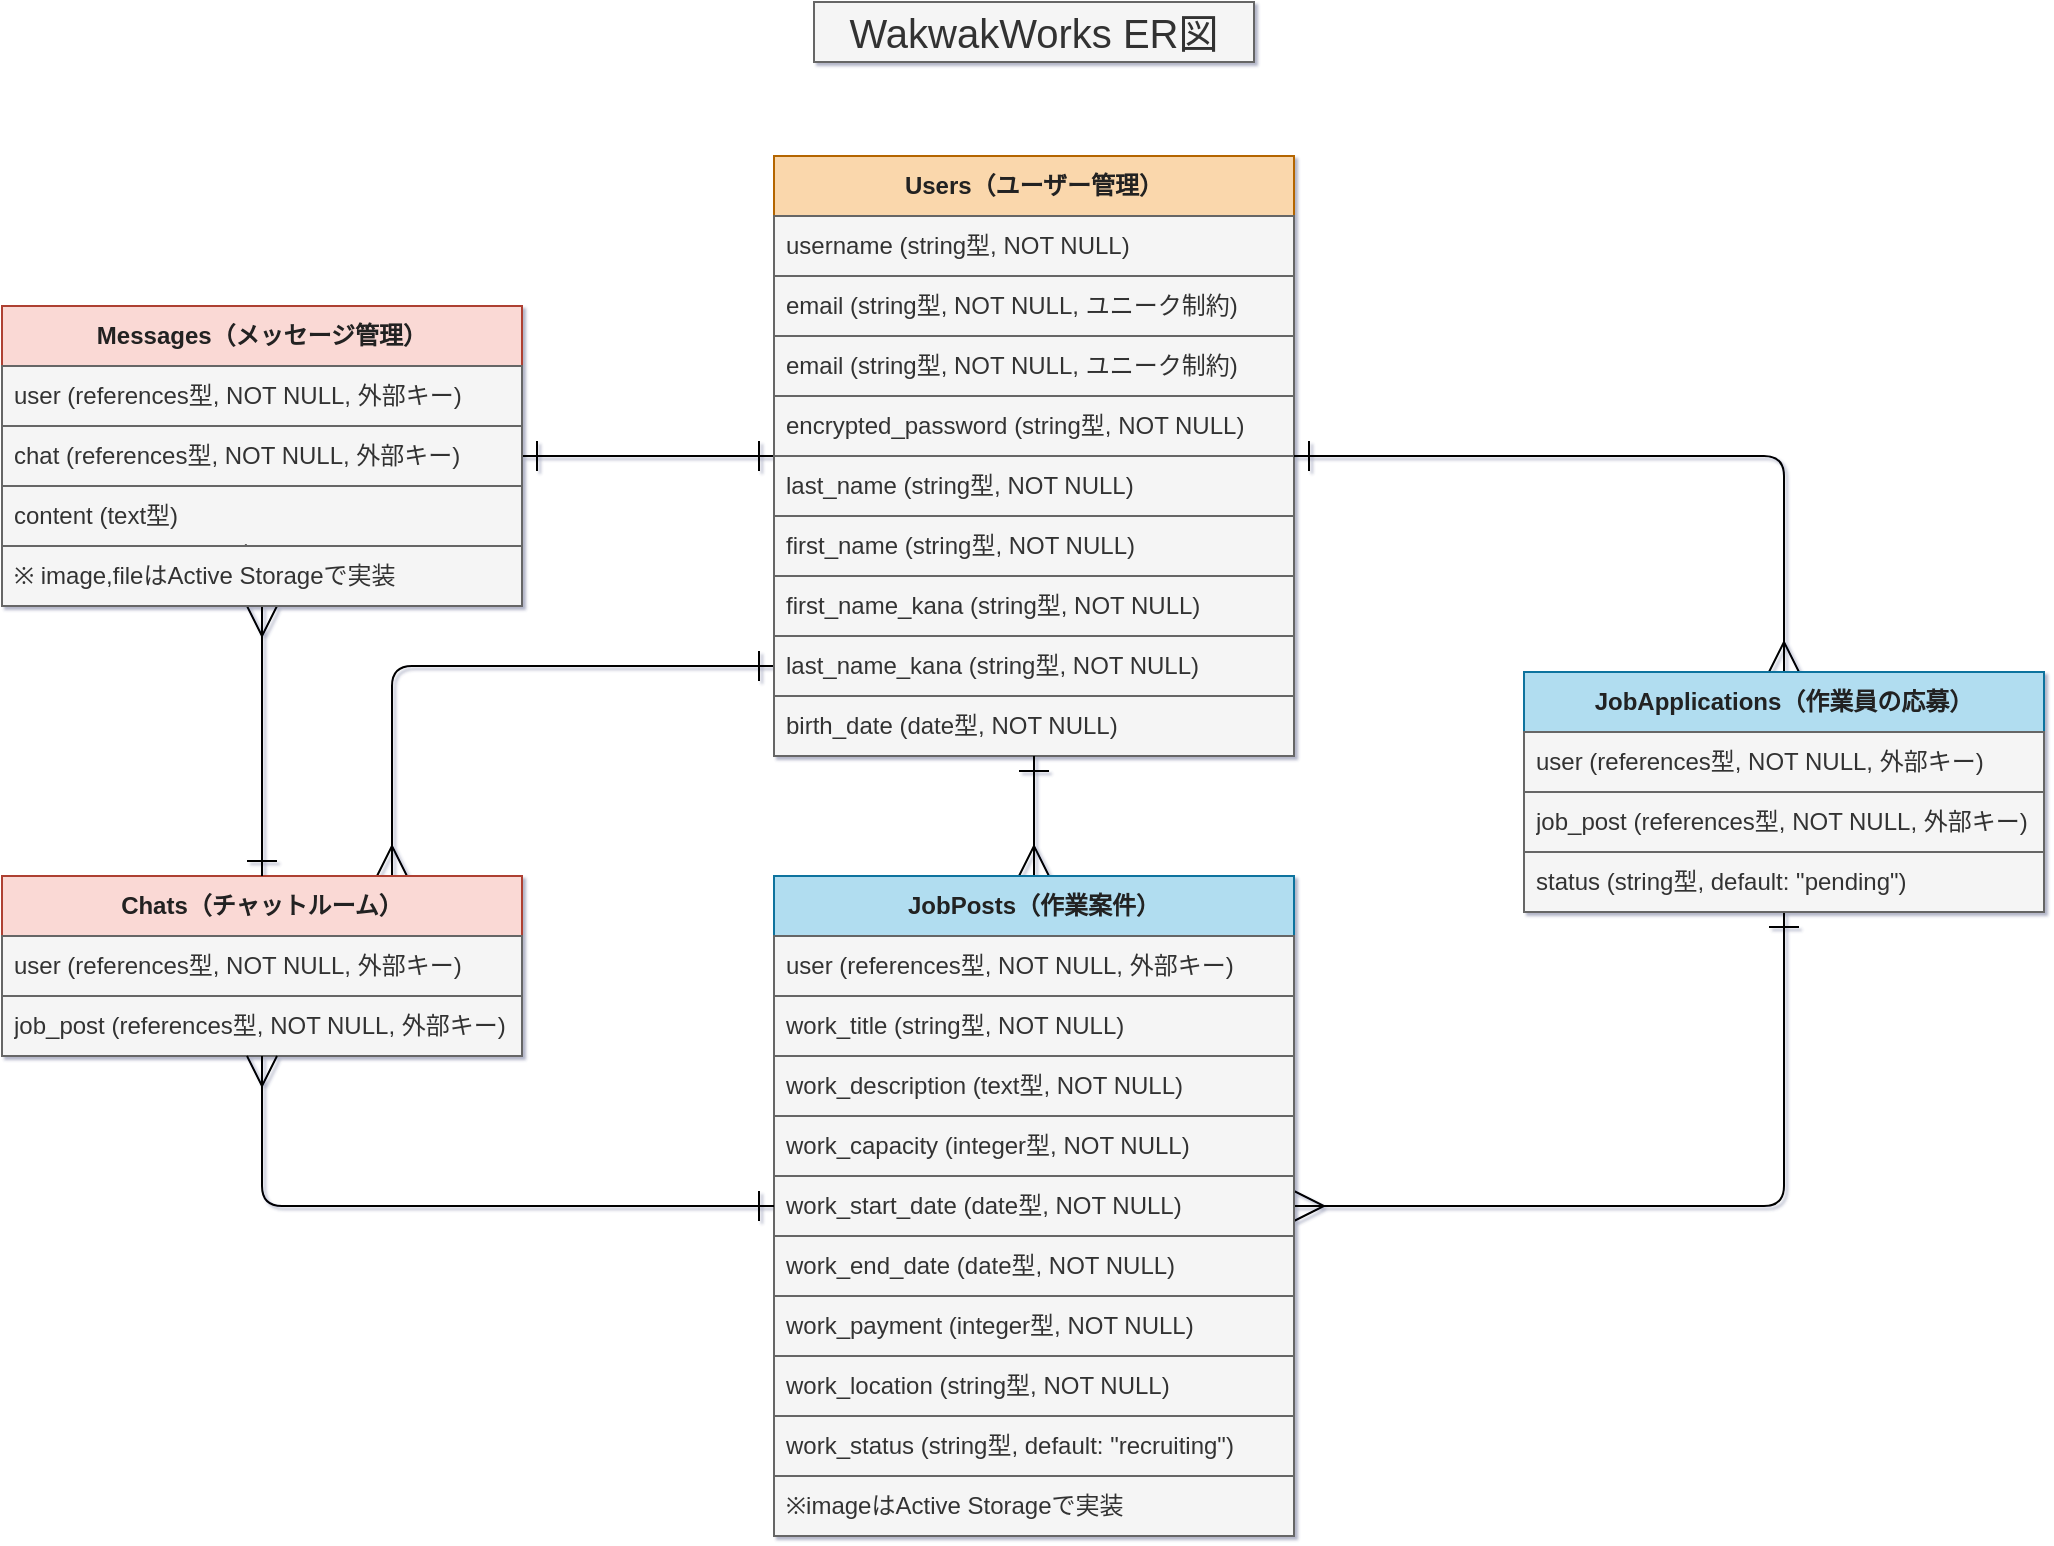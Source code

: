 <mxfile>
    <diagram name="Database ER Diagram" id="0">
        <mxGraphModel dx="1369" dy="750" grid="0" gridSize="10" guides="1" tooltips="1" connect="1" arrows="1" fold="1" page="1" pageScale="1" pageWidth="1169" pageHeight="827" background="#ffffff" math="0" shadow="1">
            <root>
                <mxCell id="0"/>
                <mxCell id="1" parent="0"/>
                <mxCell id="87" style="edgeStyle=orthogonalEdgeStyle;sketch=0;html=1;exitX=0.75;exitY=0;exitDx=0;exitDy=0;strokeColor=#000000;fontColor=#202020;startArrow=ERmany;startFill=0;endArrow=ERone;endFill=0;startSize=13;endSize=13;elbow=vertical;entryX=0;entryY=0.5;entryDx=0;entryDy=0;" parent="1" source="21" target="8" edge="1">
                    <mxGeometry relative="1" as="geometry"/>
                </mxCell>
                <mxCell id="21" value="Chats（チャットルーム）" style="swimlane;fontStyle=1;childLayout=stackLayout;horizontal=1;startSize=30;horizontalStack=0;resizeParent=1;resizeParentMax=0;resizeLast=0;collapsible=1;marginBottom=0;whiteSpace=wrap;html=1;rounded=0;fillColor=#fad9d5;strokeColor=#ae4132;fontColor=#202020;" parent="1" vertex="1">
                    <mxGeometry x="69" y="456" width="260" height="90" as="geometry">
                        <mxRectangle x="293" y="343" width="72" height="30" as="alternateBounds"/>
                    </mxGeometry>
                </mxCell>
                <mxCell id="22" value="user (references型, NOT NULL, 外部キー)" style="text;strokeColor=#666666;fillColor=#f5f5f5;align=left;verticalAlign=middle;spacingLeft=4;spacingRight=4;overflow=hidden;points=[[0,0.5],[1,0.5]];portConstraint=eastwest;rotatable=0;whiteSpace=wrap;html=1;rounded=0;fontColor=#333333;" parent="21" vertex="1">
                    <mxGeometry y="30" width="260" height="30" as="geometry"/>
                </mxCell>
                <mxCell id="23" value="job_post (references型, NOT NULL, 外部キー)" style="text;strokeColor=#666666;fillColor=#f5f5f5;align=left;verticalAlign=middle;spacingLeft=4;spacingRight=4;overflow=hidden;points=[[0,0.5],[1,0.5]];portConstraint=eastwest;rotatable=0;whiteSpace=wrap;html=1;rounded=0;fontColor=#333333;" parent="21" vertex="1">
                    <mxGeometry y="60" width="260" height="30" as="geometry"/>
                </mxCell>
                <mxCell id="73" style="edgeStyle=orthogonalEdgeStyle;html=1;strokeColor=#000000;elbow=vertical;entryX=0;entryY=0.5;entryDx=0;entryDy=0;startArrow=ERone;startFill=0;endArrow=ERone;endFill=0;endSize=13;startSize=13;exitX=1;exitY=0.5;exitDx=0;exitDy=0;" parent="1" source="25" target="36" edge="1">
                    <mxGeometry relative="1" as="geometry">
                        <mxPoint x="172" y="357" as="targetPoint"/>
                        <mxPoint x="221" y="159" as="sourcePoint"/>
                    </mxGeometry>
                </mxCell>
                <mxCell id="88" style="edgeStyle=orthogonalEdgeStyle;sketch=0;html=1;strokeColor=#000000;fontColor=#202020;startArrow=ERmany;startFill=0;endArrow=ERone;endFill=0;startSize=13;endSize=13;elbow=vertical;exitX=0.5;exitY=1;exitDx=0;exitDy=0;entryX=0.5;entryY=0;entryDx=0;entryDy=0;" parent="1" source="25" target="21" edge="1">
                    <mxGeometry relative="1" as="geometry">
                        <mxPoint x="196" y="337" as="sourcePoint"/>
                        <mxPoint x="181" y="424" as="targetPoint"/>
                    </mxGeometry>
                </mxCell>
                <mxCell id="25" value="Messages（メッセージ管理）" style="swimlane;fontStyle=1;childLayout=stackLayout;horizontal=1;startSize=30;horizontalStack=0;resizeParent=1;resizeParentMax=0;resizeLast=0;collapsible=1;marginBottom=0;whiteSpace=wrap;html=1;rounded=0;fillColor=#fad9d5;strokeColor=#ae4132;fontColor=#202020;" parent="1" vertex="1">
                    <mxGeometry x="69" y="171" width="260" height="150" as="geometry">
                        <mxRectangle x="131" y="343" width="92" height="30" as="alternateBounds"/>
                    </mxGeometry>
                </mxCell>
                <mxCell id="70" value="user (references型, NOT NULL, 外部キー)" style="text;strokeColor=#666666;fillColor=#f5f5f5;align=left;verticalAlign=middle;spacingLeft=4;spacingRight=4;overflow=hidden;points=[[0,0.5],[1,0.5]];portConstraint=eastwest;rotatable=0;whiteSpace=wrap;html=1;rounded=0;fontColor=#333333;" parent="25" vertex="1">
                    <mxGeometry y="30" width="260" height="30" as="geometry"/>
                </mxCell>
                <mxCell id="26" value="chat (references型, NOT NULL, 外部キー)" style="text;strokeColor=#666666;fillColor=#f5f5f5;align=left;verticalAlign=middle;spacingLeft=4;spacingRight=4;overflow=hidden;points=[[0,0.5],[1,0.5]];portConstraint=eastwest;rotatable=0;whiteSpace=wrap;html=1;rounded=0;fontColor=#333333;" parent="25" vertex="1">
                    <mxGeometry y="60" width="260" height="30" as="geometry"/>
                </mxCell>
                <mxCell id="28" value="content&amp;nbsp;(text型)" style="text;strokeColor=#666666;fillColor=#f5f5f5;align=left;verticalAlign=middle;spacingLeft=4;spacingRight=4;overflow=hidden;points=[[0,0.5],[1,0.5]];portConstraint=eastwest;rotatable=0;whiteSpace=wrap;html=1;rounded=0;fontColor=#333333;" parent="25" vertex="1">
                    <mxGeometry y="90" width="260" height="30" as="geometry"/>
                </mxCell>
                <mxCell id="75" value="" style="edgeStyle=orthogonalEdgeStyle;rounded=0;html=1;exitX=0.469;exitY=0.967;exitDx=0;exitDy=0;entryX=0.25;entryY=0;entryDx=0;entryDy=0;startArrow=ERone;startFill=0;endArrow=none;endFill=0;endSize=12;startSize=12;fillColor=#f5f5f5;strokeColor=#666666;exitPerimeter=0;" parent="25" source="28" target="74" edge="1">
                    <mxGeometry relative="1" as="geometry">
                        <mxPoint x="128.037" y="119.01" as="sourcePoint"/>
                        <mxPoint x="152" y="339" as="targetPoint"/>
                    </mxGeometry>
                </mxCell>
                <mxCell id="74" value="※ image,fileはActive Storageで実装" style="text;strokeColor=#666666;fillColor=#f5f5f5;align=left;verticalAlign=middle;spacingLeft=4;spacingRight=4;overflow=hidden;points=[[0,0.5],[1,0.5]];portConstraint=eastwest;rotatable=0;whiteSpace=wrap;html=1;rounded=0;fontColor=#333333;" parent="25" vertex="1">
                    <mxGeometry y="120" width="260" height="30" as="geometry"/>
                </mxCell>
                <mxCell id="36" value="Users（ユーザー管理）" style="swimlane;fontStyle=1;childLayout=stackLayout;horizontal=1;startSize=30;horizontalStack=0;resizeParent=1;resizeParentMax=0;resizeLast=0;collapsible=1;marginBottom=0;whiteSpace=wrap;html=1;rounded=0;fillColor=#fad7ac;strokeColor=#b46504;fontColor=#202020;" parent="1" vertex="1">
                    <mxGeometry x="455" y="96" width="260" height="300" as="geometry">
                        <mxRectangle x="560" y="176" width="66" height="30" as="alternateBounds"/>
                    </mxGeometry>
                </mxCell>
                <mxCell id="45" value="username (string型, NOT NULL)" style="text;strokeColor=#666666;fillColor=#f5f5f5;align=left;verticalAlign=middle;spacingLeft=4;spacingRight=4;overflow=hidden;points=[[0,0.5],[1,0.5]];portConstraint=eastwest;rotatable=0;whiteSpace=wrap;html=1;rounded=0;fontColor=#333333;" parent="36" vertex="1">
                    <mxGeometry y="30" width="260" height="30" as="geometry"/>
                </mxCell>
                <mxCell id="46" value="email (string型, NOT NULL, ユニーク制約)" style="text;strokeColor=#666666;fillColor=#f5f5f5;align=left;verticalAlign=middle;spacingLeft=4;spacingRight=4;overflow=hidden;points=[[0,0.5],[1,0.5]];portConstraint=eastwest;rotatable=0;whiteSpace=wrap;html=1;rounded=0;fontColor=#333333;" parent="36" vertex="1">
                    <mxGeometry y="60" width="260" height="30" as="geometry"/>
                </mxCell>
                <mxCell id="3" value="email (string型, NOT NULL, ユニーク制約)" style="text;strokeColor=#666666;fillColor=#f5f5f5;align=left;verticalAlign=middle;spacingLeft=4;spacingRight=4;overflow=hidden;points=[[0,0.5],[1,0.5]];portConstraint=eastwest;rotatable=0;whiteSpace=wrap;html=1;rounded=0;fontColor=#333333;" parent="36" vertex="1">
                    <mxGeometry y="90" width="260" height="30" as="geometry"/>
                </mxCell>
                <mxCell id="4" value="encrypted_password (string型, NOT NULL)" style="text;strokeColor=#666666;fillColor=#f5f5f5;align=left;verticalAlign=middle;spacingLeft=4;spacingRight=4;overflow=hidden;points=[[0,0.5],[1,0.5]];portConstraint=eastwest;rotatable=0;whiteSpace=wrap;html=1;rounded=0;fontColor=#333333;" parent="36" vertex="1">
                    <mxGeometry y="120" width="260" height="30" as="geometry"/>
                </mxCell>
                <mxCell id="5" value="last_name (string型, NOT NULL)" style="text;strokeColor=#666666;fillColor=#f5f5f5;align=left;verticalAlign=middle;spacingLeft=4;spacingRight=4;overflow=hidden;points=[[0,0.5],[1,0.5]];portConstraint=eastwest;rotatable=0;whiteSpace=wrap;html=1;rounded=0;fontColor=#333333;" parent="36" vertex="1">
                    <mxGeometry y="150" width="260" height="30" as="geometry"/>
                </mxCell>
                <mxCell id="6" value="first_name (string型, NOT NULL)" style="text;strokeColor=#666666;fillColor=#f5f5f5;align=left;verticalAlign=middle;spacingLeft=4;spacingRight=4;overflow=hidden;points=[[0,0.5],[1,0.5]];portConstraint=eastwest;rotatable=0;whiteSpace=wrap;html=1;rounded=0;fontColor=#333333;" parent="36" vertex="1">
                    <mxGeometry y="180" width="260" height="30" as="geometry"/>
                </mxCell>
                <mxCell id="7" value="first_name_kana (string型, NOT NULL)" style="text;strokeColor=#666666;fillColor=#f5f5f5;align=left;verticalAlign=middle;spacingLeft=4;spacingRight=4;overflow=hidden;points=[[0,0.5],[1,0.5]];portConstraint=eastwest;rotatable=0;whiteSpace=wrap;html=1;rounded=0;fontColor=#333333;" parent="36" vertex="1">
                    <mxGeometry y="210" width="260" height="30" as="geometry"/>
                </mxCell>
                <mxCell id="8" value="last_name_kana&amp;nbsp;(string型, NOT NULL)" style="text;strokeColor=#666666;fillColor=#f5f5f5;align=left;verticalAlign=middle;spacingLeft=4;spacingRight=4;overflow=hidden;points=[[0,0.5],[1,0.5]];portConstraint=eastwest;rotatable=0;whiteSpace=wrap;html=1;rounded=0;fontColor=#333333;" parent="36" vertex="1">
                    <mxGeometry y="240" width="260" height="30" as="geometry"/>
                </mxCell>
                <mxCell id="9" value="birth_date (date型, NOT NULL)" style="text;strokeColor=#666666;fillColor=#f5f5f5;align=left;verticalAlign=middle;spacingLeft=4;spacingRight=4;overflow=hidden;points=[[0,0.5],[1,0.5]];portConstraint=eastwest;rotatable=0;whiteSpace=wrap;html=1;rounded=0;fontColor=#333333;" parent="36" vertex="1">
                    <mxGeometry y="270" width="260" height="30" as="geometry"/>
                </mxCell>
                <mxCell id="82" style="edgeStyle=orthogonalEdgeStyle;sketch=0;html=1;exitX=1;exitY=0.5;exitDx=0;exitDy=0;entryX=0.5;entryY=1;entryDx=0;entryDy=0;strokeColor=#000000;fontColor=#202020;startArrow=ERmany;startFill=0;endArrow=ERone;endFill=0;startSize=13;endSize=13;elbow=vertical;" parent="1" source="40" target="50" edge="1">
                    <mxGeometry relative="1" as="geometry"/>
                </mxCell>
                <mxCell id="84" style="edgeStyle=orthogonalEdgeStyle;sketch=0;html=1;exitX=0.5;exitY=0;exitDx=0;exitDy=0;entryX=0.5;entryY=1;entryDx=0;entryDy=0;strokeColor=#000000;fontColor=#202020;startArrow=ERmany;startFill=0;endArrow=ERone;endFill=0;startSize=13;endSize=13;elbow=vertical;" parent="1" source="40" target="36" edge="1">
                    <mxGeometry relative="1" as="geometry"/>
                </mxCell>
                <mxCell id="40" value="JobPosts（作業案件）" style="swimlane;fontStyle=1;childLayout=stackLayout;horizontal=1;startSize=30;horizontalStack=0;resizeParent=1;resizeParentMax=0;resizeLast=0;collapsible=1;marginBottom=0;whiteSpace=wrap;html=1;rounded=0;fillColor=#b1ddf0;strokeColor=#10739e;fontColor=#202020;" parent="1" vertex="1">
                    <mxGeometry x="455" y="456" width="260" height="330" as="geometry">
                        <mxRectangle x="560" y="343" width="64" height="30" as="alternateBounds"/>
                    </mxGeometry>
                </mxCell>
                <mxCell id="19" value="user (references型, NOT NULL, 外部キー)" style="text;strokeColor=#666666;fillColor=#f5f5f5;align=left;verticalAlign=middle;spacingLeft=4;spacingRight=4;overflow=hidden;points=[[0,0.5],[1,0.5]];portConstraint=eastwest;rotatable=0;whiteSpace=wrap;html=1;rounded=0;fontColor=#333333;" parent="40" vertex="1">
                    <mxGeometry y="30" width="260" height="30" as="geometry"/>
                </mxCell>
                <mxCell id="11" value="work_title (string型, NOT NULL)" style="text;strokeColor=#666666;fillColor=#f5f5f5;align=left;verticalAlign=middle;spacingLeft=4;spacingRight=4;overflow=hidden;points=[[0,0.5],[1,0.5]];portConstraint=eastwest;rotatable=0;whiteSpace=wrap;html=1;rounded=0;fontColor=#333333;" parent="40" vertex="1">
                    <mxGeometry y="60" width="260" height="30" as="geometry"/>
                </mxCell>
                <mxCell id="12" value="work_description (text型, NOT NULL)" style="text;strokeColor=#666666;fillColor=#f5f5f5;align=left;verticalAlign=middle;spacingLeft=4;spacingRight=4;overflow=hidden;points=[[0,0.5],[1,0.5]];portConstraint=eastwest;rotatable=0;whiteSpace=wrap;html=1;rounded=0;fontColor=#333333;" parent="40" vertex="1">
                    <mxGeometry y="90" width="260" height="30" as="geometry"/>
                </mxCell>
                <mxCell id="13" value="work_capacity (integer型, NOT NULL)" style="text;strokeColor=#666666;fillColor=#f5f5f5;align=left;verticalAlign=middle;spacingLeft=4;spacingRight=4;overflow=hidden;points=[[0,0.5],[1,0.5]];portConstraint=eastwest;rotatable=0;whiteSpace=wrap;html=1;rounded=0;fontColor=#333333;" parent="40" vertex="1">
                    <mxGeometry y="120" width="260" height="30" as="geometry"/>
                </mxCell>
                <mxCell id="14" value="work_start_date (date型, NOT NULL)" style="text;strokeColor=#666666;fillColor=#f5f5f5;align=left;verticalAlign=middle;spacingLeft=4;spacingRight=4;overflow=hidden;points=[[0,0.5],[1,0.5]];portConstraint=eastwest;rotatable=0;whiteSpace=wrap;html=1;rounded=0;fontColor=#333333;" parent="40" vertex="1">
                    <mxGeometry y="150" width="260" height="30" as="geometry"/>
                </mxCell>
                <mxCell id="76" value="work_end_date (date型, NOT NULL)" style="text;strokeColor=#666666;fillColor=#f5f5f5;align=left;verticalAlign=middle;spacingLeft=4;spacingRight=4;overflow=hidden;points=[[0,0.5],[1,0.5]];portConstraint=eastwest;rotatable=0;whiteSpace=wrap;html=1;rounded=0;fontColor=#333333;" parent="40" vertex="1">
                    <mxGeometry y="180" width="260" height="30" as="geometry"/>
                </mxCell>
                <mxCell id="16" value="work_payment&amp;nbsp;(integer型, NOT NULL)" style="text;strokeColor=#666666;fillColor=#f5f5f5;align=left;verticalAlign=middle;spacingLeft=4;spacingRight=4;overflow=hidden;points=[[0,0.5],[1,0.5]];portConstraint=eastwest;rotatable=0;whiteSpace=wrap;html=1;rounded=0;fontColor=#333333;" parent="40" vertex="1">
                    <mxGeometry y="210" width="260" height="30" as="geometry"/>
                </mxCell>
                <mxCell id="77" value="work_location (string型, NOT NULL)" style="text;strokeColor=#666666;fillColor=#f5f5f5;align=left;verticalAlign=middle;spacingLeft=4;spacingRight=4;overflow=hidden;points=[[0,0.5],[1,0.5]];portConstraint=eastwest;rotatable=0;whiteSpace=wrap;html=1;rounded=0;fontColor=#333333;" parent="40" vertex="1">
                    <mxGeometry y="240" width="260" height="30" as="geometry"/>
                </mxCell>
                <mxCell id="78" value="work_status (string型, default: &quot;recruiting&quot;)" style="text;strokeColor=#666666;fillColor=#f5f5f5;align=left;verticalAlign=middle;spacingLeft=4;spacingRight=4;overflow=hidden;points=[[0,0.5],[1,0.5]];portConstraint=eastwest;rotatable=0;whiteSpace=wrap;html=1;rounded=0;fontColor=#333333;" parent="40" vertex="1">
                    <mxGeometry y="270" width="260" height="30" as="geometry"/>
                </mxCell>
                <mxCell id="20" value="※imageはActive Storageで実装" style="text;strokeColor=#666666;fillColor=#f5f5f5;align=left;verticalAlign=middle;spacingLeft=4;spacingRight=4;overflow=hidden;points=[[0,0.5],[1,0.5]];portConstraint=eastwest;rotatable=0;whiteSpace=wrap;html=1;rounded=0;fontColor=#333333;" parent="40" vertex="1">
                    <mxGeometry y="300" width="260" height="30" as="geometry"/>
                </mxCell>
                <mxCell id="44" value="&lt;font style=&quot;font-size: 20px;&quot;&gt;WakwakWorks ER図&lt;/font&gt;" style="text;html=1;strokeColor=#666666;fillColor=#f5f5f5;align=center;verticalAlign=middle;whiteSpace=wrap;rounded=0;fontColor=#333333;" parent="1" vertex="1">
                    <mxGeometry x="475" y="19" width="220" height="30" as="geometry"/>
                </mxCell>
                <mxCell id="85" style="edgeStyle=orthogonalEdgeStyle;sketch=0;html=1;exitX=0.5;exitY=0;exitDx=0;exitDy=0;entryX=1;entryY=0.5;entryDx=0;entryDy=0;strokeColor=#000000;fontColor=#202020;startArrow=ERmany;startFill=0;endArrow=ERone;endFill=0;startSize=13;endSize=13;elbow=vertical;" parent="1" source="50" target="36" edge="1">
                    <mxGeometry relative="1" as="geometry"/>
                </mxCell>
                <mxCell id="50" value="JobApplications（作業員の応募）" style="swimlane;fontStyle=1;childLayout=stackLayout;horizontal=1;startSize=30;horizontalStack=0;resizeParent=1;resizeParentMax=0;resizeLast=0;collapsible=1;marginBottom=0;whiteSpace=wrap;html=1;rounded=0;fillColor=#b1ddf0;strokeColor=#10739e;fontColor=#202020;" parent="1" vertex="1">
                    <mxGeometry x="830" y="354" width="260" height="120" as="geometry">
                        <mxRectangle x="779" y="343" width="64" height="30" as="alternateBounds"/>
                    </mxGeometry>
                </mxCell>
                <mxCell id="79" value="user (references型, NOT NULL, 外部キー)" style="text;strokeColor=#666666;fillColor=#f5f5f5;align=left;verticalAlign=middle;spacingLeft=4;spacingRight=4;overflow=hidden;points=[[0,0.5],[1,0.5]];portConstraint=eastwest;rotatable=0;whiteSpace=wrap;html=1;rounded=0;fontColor=#333333;" parent="50" vertex="1">
                    <mxGeometry y="30" width="260" height="30" as="geometry"/>
                </mxCell>
                <mxCell id="80" value="job_post (references型, NOT NULL, 外部キー)" style="text;strokeColor=#666666;fillColor=#f5f5f5;align=left;verticalAlign=middle;spacingLeft=4;spacingRight=4;overflow=hidden;points=[[0,0.5],[1,0.5]];portConstraint=eastwest;rotatable=0;whiteSpace=wrap;html=1;rounded=0;fontColor=#333333;" parent="50" vertex="1">
                    <mxGeometry y="60" width="260" height="30" as="geometry"/>
                </mxCell>
                <mxCell id="51" value="status (string型, default: &quot;pending&quot;)" style="text;strokeColor=#666666;fillColor=#f5f5f5;align=left;verticalAlign=middle;spacingLeft=4;spacingRight=4;overflow=hidden;points=[[0,0.5],[1,0.5]];portConstraint=eastwest;rotatable=0;whiteSpace=wrap;html=1;rounded=0;fontColor=#333333;" parent="50" vertex="1">
                    <mxGeometry y="90" width="260" height="30" as="geometry"/>
                </mxCell>
                <mxCell id="83" style="edgeStyle=orthogonalEdgeStyle;sketch=0;html=1;exitX=0.5;exitY=1;exitDx=0;exitDy=0;strokeColor=#000000;fontColor=#202020;startArrow=ERmany;startFill=0;endArrow=ERone;endFill=0;startSize=13;endSize=13;elbow=vertical;" parent="1" source="21" target="14" edge="1">
                    <mxGeometry relative="1" as="geometry">
                        <mxPoint x="248" y="682" as="targetPoint"/>
                    </mxGeometry>
                </mxCell>
            </root>
        </mxGraphModel>
    </diagram>
</mxfile>